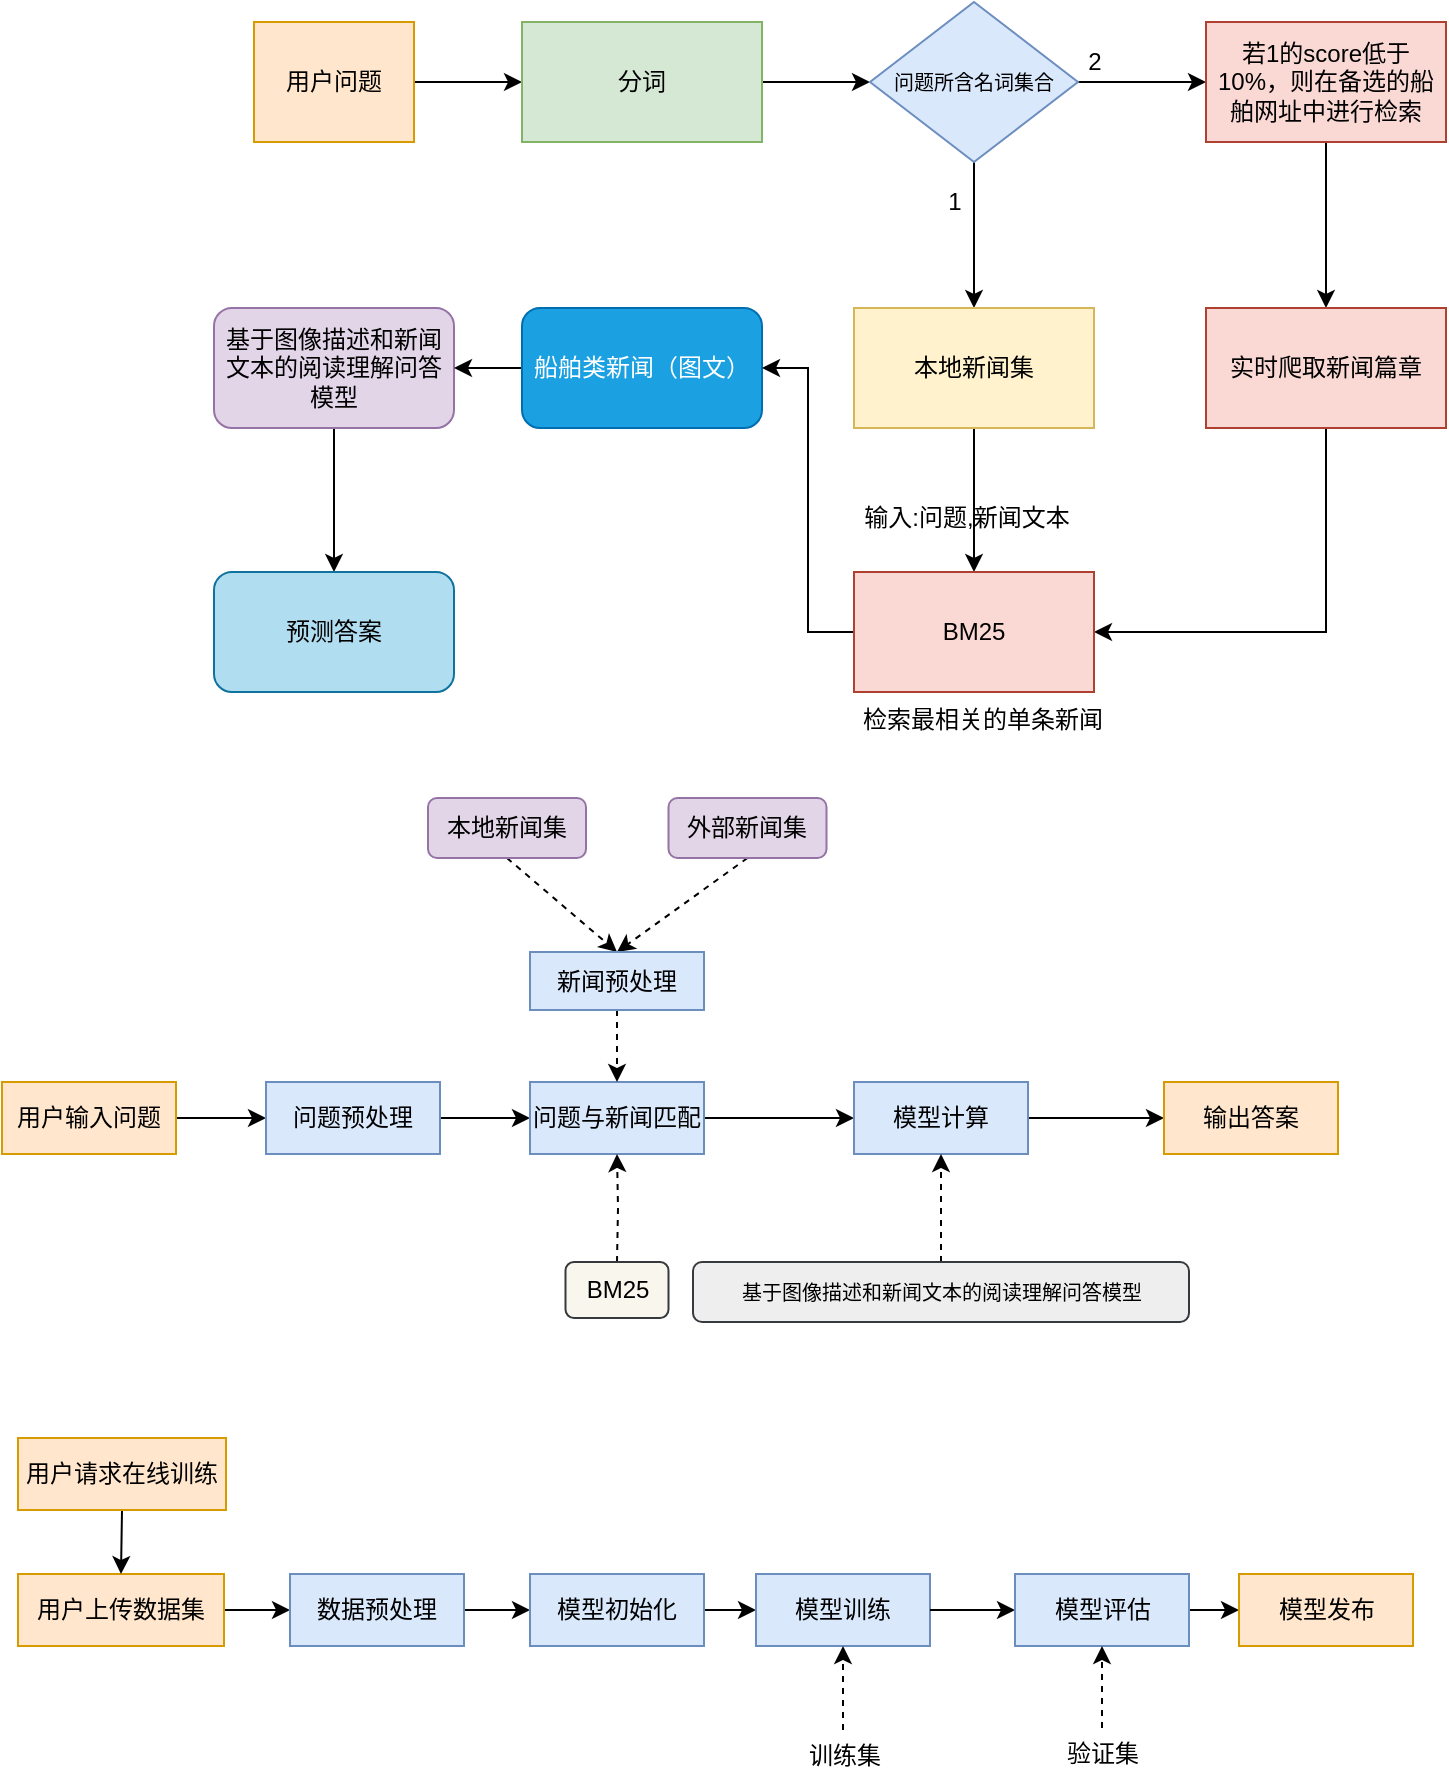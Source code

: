 <mxfile version="21.2.9" type="github">
  <diagram id="lcY6LWT-MC-6HkmapBUw" name="第 1 页">
    <mxGraphModel dx="1151" dy="482" grid="0" gridSize="10" guides="1" tooltips="1" connect="1" arrows="1" fold="1" page="1" pageScale="1" pageWidth="827" pageHeight="1169" math="0" shadow="0">
      <root>
        <mxCell id="0" />
        <mxCell id="1" parent="0" />
        <mxCell id="x8r1BLscaIDYqUlncxWa-2" style="edgeStyle=orthogonalEdgeStyle;rounded=0;orthogonalLoop=1;jettySize=auto;html=1;exitX=0.5;exitY=1;exitDx=0;exitDy=0;entryX=0.5;entryY=0;entryDx=0;entryDy=0;" parent="1" source="8Y2mwY2thFTVQrrob2Md-1" target="8Y2mwY2thFTVQrrob2Md-20" edge="1">
          <mxGeometry relative="1" as="geometry" />
        </mxCell>
        <mxCell id="8Y2mwY2thFTVQrrob2Md-1" value="基于图像描述和新闻文本的阅读理解问答模型" style="rounded=1;whiteSpace=wrap;html=1;fillColor=#e1d5e7;strokeColor=#9673a6;" parent="1" vertex="1">
          <mxGeometry x="140" y="253" width="120" height="60" as="geometry" />
        </mxCell>
        <mxCell id="8Y2mwY2thFTVQrrob2Md-4" value="" style="edgeStyle=orthogonalEdgeStyle;rounded=0;orthogonalLoop=1;jettySize=auto;html=1;" parent="1" source="8Y2mwY2thFTVQrrob2Md-2" target="8Y2mwY2thFTVQrrob2Md-3" edge="1">
          <mxGeometry relative="1" as="geometry" />
        </mxCell>
        <mxCell id="8Y2mwY2thFTVQrrob2Md-2" value="用户问题" style="rounded=0;whiteSpace=wrap;html=1;fillColor=#ffe6cc;strokeColor=#d79b00;" parent="1" vertex="1">
          <mxGeometry x="160" y="110" width="80" height="60" as="geometry" />
        </mxCell>
        <mxCell id="8Y2mwY2thFTVQrrob2Md-8" value="" style="edgeStyle=orthogonalEdgeStyle;rounded=0;orthogonalLoop=1;jettySize=auto;html=1;" parent="1" source="8Y2mwY2thFTVQrrob2Md-3" target="8Y2mwY2thFTVQrrob2Md-7" edge="1">
          <mxGeometry relative="1" as="geometry" />
        </mxCell>
        <mxCell id="8Y2mwY2thFTVQrrob2Md-3" value="分词" style="whiteSpace=wrap;html=1;rounded=0;fillColor=#d5e8d4;strokeColor=#82b366;" parent="1" vertex="1">
          <mxGeometry x="294" y="110" width="120" height="60" as="geometry" />
        </mxCell>
        <mxCell id="8Y2mwY2thFTVQrrob2Md-10" value="" style="edgeStyle=orthogonalEdgeStyle;rounded=0;orthogonalLoop=1;jettySize=auto;html=1;" parent="1" source="8Y2mwY2thFTVQrrob2Md-7" target="8Y2mwY2thFTVQrrob2Md-9" edge="1">
          <mxGeometry relative="1" as="geometry" />
        </mxCell>
        <mxCell id="8Y2mwY2thFTVQrrob2Md-12" value="" style="edgeStyle=orthogonalEdgeStyle;rounded=0;orthogonalLoop=1;jettySize=auto;html=1;" parent="1" source="8Y2mwY2thFTVQrrob2Md-7" target="8Y2mwY2thFTVQrrob2Md-11" edge="1">
          <mxGeometry relative="1" as="geometry" />
        </mxCell>
        <mxCell id="8Y2mwY2thFTVQrrob2Md-7" value="&lt;font style=&quot;font-size: 10px;&quot;&gt;问题所含名词集合&lt;/font&gt;" style="rhombus;whiteSpace=wrap;html=1;rounded=0;fillColor=#dae8fc;strokeColor=#6c8ebf;" parent="1" vertex="1">
          <mxGeometry x="468" y="100" width="104" height="80" as="geometry" />
        </mxCell>
        <mxCell id="8Y2mwY2thFTVQrrob2Md-24" value="" style="edgeStyle=orthogonalEdgeStyle;rounded=0;orthogonalLoop=1;jettySize=auto;html=1;fontSize=10;" parent="1" source="8Y2mwY2thFTVQrrob2Md-9" target="8Y2mwY2thFTVQrrob2Md-23" edge="1">
          <mxGeometry relative="1" as="geometry" />
        </mxCell>
        <mxCell id="8Y2mwY2thFTVQrrob2Md-9" value="若1的score低于10%，则在备选的船舶网址中进行检索" style="rounded=0;whiteSpace=wrap;html=1;fillColor=#fad9d5;strokeColor=#ae4132;" parent="1" vertex="1">
          <mxGeometry x="636" y="110" width="120" height="60" as="geometry" />
        </mxCell>
        <mxCell id="8Y2mwY2thFTVQrrob2Md-31" style="edgeStyle=orthogonalEdgeStyle;rounded=0;orthogonalLoop=1;jettySize=auto;html=1;exitX=0.5;exitY=1;exitDx=0;exitDy=0;fontSize=10;" parent="1" source="8Y2mwY2thFTVQrrob2Md-11" target="8Y2mwY2thFTVQrrob2Md-28" edge="1">
          <mxGeometry relative="1" as="geometry" />
        </mxCell>
        <mxCell id="8Y2mwY2thFTVQrrob2Md-11" value="本地新闻集" style="whiteSpace=wrap;html=1;rounded=0;fillColor=#fff2cc;strokeColor=#d6b656;" parent="1" vertex="1">
          <mxGeometry x="460" y="253" width="120" height="60" as="geometry" />
        </mxCell>
        <mxCell id="8Y2mwY2thFTVQrrob2Md-13" value="1" style="text;html=1;align=center;verticalAlign=middle;resizable=0;points=[];autosize=1;strokeColor=none;fillColor=none;" parent="1" vertex="1">
          <mxGeometry x="495" y="185" width="30" height="30" as="geometry" />
        </mxCell>
        <mxCell id="8Y2mwY2thFTVQrrob2Md-14" value="2" style="text;html=1;align=center;verticalAlign=middle;resizable=0;points=[];autosize=1;strokeColor=none;fillColor=none;" parent="1" vertex="1">
          <mxGeometry x="565" y="115" width="30" height="30" as="geometry" />
        </mxCell>
        <mxCell id="x8r1BLscaIDYqUlncxWa-1" style="edgeStyle=orthogonalEdgeStyle;rounded=0;orthogonalLoop=1;jettySize=auto;html=1;exitX=0;exitY=0.5;exitDx=0;exitDy=0;entryX=1;entryY=0.5;entryDx=0;entryDy=0;" parent="1" source="8Y2mwY2thFTVQrrob2Md-15" target="8Y2mwY2thFTVQrrob2Md-1" edge="1">
          <mxGeometry relative="1" as="geometry" />
        </mxCell>
        <mxCell id="8Y2mwY2thFTVQrrob2Md-15" value="船舶类新闻（图文）" style="rounded=1;whiteSpace=wrap;html=1;fillColor=#1ba1e2;fontColor=#ffffff;strokeColor=#006EAF;" parent="1" vertex="1">
          <mxGeometry x="294" y="253" width="120" height="60" as="geometry" />
        </mxCell>
        <mxCell id="8Y2mwY2thFTVQrrob2Md-19" value="输入:问题,新闻文本" style="text;html=1;align=center;verticalAlign=middle;resizable=0;points=[];autosize=1;strokeColor=none;fillColor=none;" parent="1" vertex="1">
          <mxGeometry x="455" y="345" width="121" height="26" as="geometry" />
        </mxCell>
        <mxCell id="8Y2mwY2thFTVQrrob2Md-20" value="预测答案" style="whiteSpace=wrap;html=1;rounded=1;fillColor=#b1ddf0;strokeColor=#10739e;" parent="1" vertex="1">
          <mxGeometry x="140" y="385" width="120" height="60" as="geometry" />
        </mxCell>
        <mxCell id="8Y2mwY2thFTVQrrob2Md-32" style="edgeStyle=orthogonalEdgeStyle;rounded=0;orthogonalLoop=1;jettySize=auto;html=1;exitX=0.5;exitY=1;exitDx=0;exitDy=0;entryX=1;entryY=0.5;entryDx=0;entryDy=0;fontSize=10;" parent="1" source="8Y2mwY2thFTVQrrob2Md-23" target="8Y2mwY2thFTVQrrob2Md-28" edge="1">
          <mxGeometry relative="1" as="geometry" />
        </mxCell>
        <mxCell id="8Y2mwY2thFTVQrrob2Md-23" value="实时爬取新闻篇章" style="whiteSpace=wrap;html=1;fillColor=#fad9d5;strokeColor=#ae4132;rounded=0;" parent="1" vertex="1">
          <mxGeometry x="636" y="253" width="120" height="60" as="geometry" />
        </mxCell>
        <mxCell id="8Y2mwY2thFTVQrrob2Md-33" style="edgeStyle=orthogonalEdgeStyle;rounded=0;orthogonalLoop=1;jettySize=auto;html=1;exitX=0;exitY=0.5;exitDx=0;exitDy=0;entryX=1;entryY=0.5;entryDx=0;entryDy=0;fontSize=10;" parent="1" source="8Y2mwY2thFTVQrrob2Md-28" target="8Y2mwY2thFTVQrrob2Md-15" edge="1">
          <mxGeometry relative="1" as="geometry" />
        </mxCell>
        <mxCell id="8Y2mwY2thFTVQrrob2Md-28" value="BM25" style="whiteSpace=wrap;html=1;fillColor=#fad9d5;strokeColor=#ae4132;rounded=0;" parent="1" vertex="1">
          <mxGeometry x="460" y="385" width="120" height="60" as="geometry" />
        </mxCell>
        <mxCell id="8Y2mwY2thFTVQrrob2Md-34" value="&lt;span style=&quot;font-size: 12px;&quot;&gt;检索最相关的单条新闻&lt;/span&gt;" style="text;html=1;align=center;verticalAlign=middle;resizable=0;points=[];autosize=1;strokeColor=none;fillColor=none;fontSize=10;" parent="1" vertex="1">
          <mxGeometry x="455" y="446" width="138" height="26" as="geometry" />
        </mxCell>
        <mxCell id="o1zn6DV98fy7O84gE_ND-15" style="edgeStyle=orthogonalEdgeStyle;rounded=0;orthogonalLoop=1;jettySize=auto;html=1;exitX=1;exitY=0.5;exitDx=0;exitDy=0;entryX=0;entryY=0.5;entryDx=0;entryDy=0;" parent="1" source="o1zn6DV98fy7O84gE_ND-1" target="o1zn6DV98fy7O84gE_ND-2" edge="1">
          <mxGeometry relative="1" as="geometry" />
        </mxCell>
        <mxCell id="o1zn6DV98fy7O84gE_ND-1" value="用户输入问题" style="rounded=0;whiteSpace=wrap;html=1;fillColor=#ffe6cc;strokeColor=#d79b00;" parent="1" vertex="1">
          <mxGeometry x="34" y="640" width="87" height="36" as="geometry" />
        </mxCell>
        <mxCell id="o1zn6DV98fy7O84gE_ND-16" style="edgeStyle=orthogonalEdgeStyle;rounded=0;orthogonalLoop=1;jettySize=auto;html=1;exitX=1;exitY=0.5;exitDx=0;exitDy=0;entryX=0;entryY=0.5;entryDx=0;entryDy=0;" parent="1" source="o1zn6DV98fy7O84gE_ND-2" target="o1zn6DV98fy7O84gE_ND-3" edge="1">
          <mxGeometry relative="1" as="geometry" />
        </mxCell>
        <mxCell id="o1zn6DV98fy7O84gE_ND-2" value="问题预处理" style="rounded=0;whiteSpace=wrap;html=1;fillColor=#dae8fc;strokeColor=#6c8ebf;" parent="1" vertex="1">
          <mxGeometry x="166" y="640" width="87" height="36" as="geometry" />
        </mxCell>
        <mxCell id="o1zn6DV98fy7O84gE_ND-26" style="edgeStyle=orthogonalEdgeStyle;rounded=0;orthogonalLoop=1;jettySize=auto;html=1;exitX=1;exitY=0.5;exitDx=0;exitDy=0;entryX=0;entryY=0.5;entryDx=0;entryDy=0;" parent="1" source="o1zn6DV98fy7O84gE_ND-3" target="o1zn6DV98fy7O84gE_ND-10" edge="1">
          <mxGeometry relative="1" as="geometry" />
        </mxCell>
        <mxCell id="o1zn6DV98fy7O84gE_ND-3" value="问题与新闻匹配" style="rounded=0;whiteSpace=wrap;html=1;fillColor=#dae8fc;strokeColor=#6c8ebf;" parent="1" vertex="1">
          <mxGeometry x="298" y="640" width="87" height="36" as="geometry" />
        </mxCell>
        <mxCell id="o1zn6DV98fy7O84gE_ND-6" style="rounded=0;orthogonalLoop=1;jettySize=auto;html=1;exitX=0.5;exitY=1;exitDx=0;exitDy=0;entryX=0.5;entryY=0;entryDx=0;entryDy=0;dashed=1;" parent="1" source="o1zn6DV98fy7O84gE_ND-4" target="o1zn6DV98fy7O84gE_ND-21" edge="1">
          <mxGeometry relative="1" as="geometry" />
        </mxCell>
        <mxCell id="o1zn6DV98fy7O84gE_ND-4" value="本地新闻集" style="rounded=1;whiteSpace=wrap;html=1;fillColor=#e1d5e7;strokeColor=#9673a6;" parent="1" vertex="1">
          <mxGeometry x="247" y="498" width="79" height="30" as="geometry" />
        </mxCell>
        <mxCell id="o1zn6DV98fy7O84gE_ND-7" style="rounded=0;orthogonalLoop=1;jettySize=auto;html=1;exitX=0.5;exitY=1;exitDx=0;exitDy=0;entryX=0.5;entryY=0;entryDx=0;entryDy=0;dashed=1;" parent="1" source="o1zn6DV98fy7O84gE_ND-5" target="o1zn6DV98fy7O84gE_ND-21" edge="1">
          <mxGeometry relative="1" as="geometry" />
        </mxCell>
        <mxCell id="o1zn6DV98fy7O84gE_ND-5" value="外部新闻集" style="rounded=1;whiteSpace=wrap;html=1;fillColor=#e1d5e7;strokeColor=#9673a6;" parent="1" vertex="1">
          <mxGeometry x="367.25" y="498" width="79" height="30" as="geometry" />
        </mxCell>
        <mxCell id="o1zn6DV98fy7O84gE_ND-9" style="edgeStyle=orthogonalEdgeStyle;rounded=0;orthogonalLoop=1;jettySize=auto;html=1;entryX=0.5;entryY=1;entryDx=0;entryDy=0;dashed=1;" parent="1" target="o1zn6DV98fy7O84gE_ND-3" edge="1">
          <mxGeometry relative="1" as="geometry">
            <mxPoint x="341.5" y="730" as="sourcePoint" />
          </mxGeometry>
        </mxCell>
        <mxCell id="o1zn6DV98fy7O84gE_ND-18" style="edgeStyle=orthogonalEdgeStyle;rounded=0;orthogonalLoop=1;jettySize=auto;html=1;exitX=1;exitY=0.5;exitDx=0;exitDy=0;entryX=0;entryY=0.5;entryDx=0;entryDy=0;" parent="1" source="o1zn6DV98fy7O84gE_ND-10" target="o1zn6DV98fy7O84gE_ND-11" edge="1">
          <mxGeometry relative="1" as="geometry" />
        </mxCell>
        <mxCell id="o1zn6DV98fy7O84gE_ND-10" value="模型计算" style="rounded=0;whiteSpace=wrap;html=1;fillColor=#dae8fc;strokeColor=#6c8ebf;" parent="1" vertex="1">
          <mxGeometry x="460" y="640" width="87" height="36" as="geometry" />
        </mxCell>
        <mxCell id="o1zn6DV98fy7O84gE_ND-11" value="输出答案" style="rounded=0;whiteSpace=wrap;html=1;fillColor=#ffe6cc;strokeColor=#d79b00;" parent="1" vertex="1">
          <mxGeometry x="615" y="640" width="87" height="36" as="geometry" />
        </mxCell>
        <mxCell id="o1zn6DV98fy7O84gE_ND-14" style="edgeStyle=orthogonalEdgeStyle;rounded=0;orthogonalLoop=1;jettySize=auto;html=1;exitX=0.5;exitY=0;exitDx=0;exitDy=0;entryX=0.5;entryY=1;entryDx=0;entryDy=0;dashed=1;" parent="1" source="o1zn6DV98fy7O84gE_ND-13" target="o1zn6DV98fy7O84gE_ND-10" edge="1">
          <mxGeometry relative="1" as="geometry" />
        </mxCell>
        <mxCell id="o1zn6DV98fy7O84gE_ND-13" value="&lt;font style=&quot;font-size: 10px;&quot;&gt;基于图像描述和新闻文本的阅读理解问答模型&lt;/font&gt;" style="rounded=1;whiteSpace=wrap;html=1;fillColor=#eeeeee;strokeColor=#36393d;" parent="1" vertex="1">
          <mxGeometry x="379.5" y="730" width="248" height="30" as="geometry" />
        </mxCell>
        <mxCell id="o1zn6DV98fy7O84gE_ND-27" style="edgeStyle=orthogonalEdgeStyle;rounded=0;orthogonalLoop=1;jettySize=auto;html=1;exitX=0.5;exitY=1;exitDx=0;exitDy=0;entryX=0.5;entryY=0;entryDx=0;entryDy=0;dashed=1;" parent="1" source="o1zn6DV98fy7O84gE_ND-21" target="o1zn6DV98fy7O84gE_ND-3" edge="1">
          <mxGeometry relative="1" as="geometry" />
        </mxCell>
        <mxCell id="o1zn6DV98fy7O84gE_ND-21" value="新闻预处理" style="rounded=0;whiteSpace=wrap;html=1;fillColor=#dae8fc;strokeColor=#6c8ebf;" parent="1" vertex="1">
          <mxGeometry x="298" y="575" width="87" height="29" as="geometry" />
        </mxCell>
        <mxCell id="o1zn6DV98fy7O84gE_ND-24" value="BM25" style="rounded=1;whiteSpace=wrap;html=1;fillColor=#f9f7ed;strokeColor=#36393d;" parent="1" vertex="1">
          <mxGeometry x="315.75" y="730" width="51.5" height="28" as="geometry" />
        </mxCell>
        <mxCell id="s-hxuPCSZwCrqEHvBFUo-1" style="edgeStyle=orthogonalEdgeStyle;rounded=0;orthogonalLoop=1;jettySize=auto;html=1;exitX=1;exitY=0.5;exitDx=0;exitDy=0;entryX=0;entryY=0.5;entryDx=0;entryDy=0;" edge="1" parent="1" source="s-hxuPCSZwCrqEHvBFUo-2" target="s-hxuPCSZwCrqEHvBFUo-4">
          <mxGeometry relative="1" as="geometry" />
        </mxCell>
        <mxCell id="s-hxuPCSZwCrqEHvBFUo-2" value="用户上传数据集" style="rounded=0;whiteSpace=wrap;html=1;fillColor=#ffe6cc;strokeColor=#d79b00;" vertex="1" parent="1">
          <mxGeometry x="42" y="886" width="103" height="36" as="geometry" />
        </mxCell>
        <mxCell id="s-hxuPCSZwCrqEHvBFUo-29" style="edgeStyle=orthogonalEdgeStyle;rounded=0;orthogonalLoop=1;jettySize=auto;html=1;exitX=1;exitY=0.5;exitDx=0;exitDy=0;entryX=0;entryY=0.5;entryDx=0;entryDy=0;" edge="1" parent="1" source="s-hxuPCSZwCrqEHvBFUo-4" target="s-hxuPCSZwCrqEHvBFUo-6">
          <mxGeometry relative="1" as="geometry" />
        </mxCell>
        <mxCell id="s-hxuPCSZwCrqEHvBFUo-4" value="数据预处理" style="rounded=0;whiteSpace=wrap;html=1;fillColor=#dae8fc;strokeColor=#6c8ebf;" vertex="1" parent="1">
          <mxGeometry x="178" y="886" width="87" height="36" as="geometry" />
        </mxCell>
        <mxCell id="s-hxuPCSZwCrqEHvBFUo-5" style="edgeStyle=orthogonalEdgeStyle;rounded=0;orthogonalLoop=1;jettySize=auto;html=1;exitX=1;exitY=0.5;exitDx=0;exitDy=0;entryX=0;entryY=0.5;entryDx=0;entryDy=0;" edge="1" parent="1" source="s-hxuPCSZwCrqEHvBFUo-6" target="s-hxuPCSZwCrqEHvBFUo-9">
          <mxGeometry relative="1" as="geometry" />
        </mxCell>
        <mxCell id="s-hxuPCSZwCrqEHvBFUo-6" value="模型初始化" style="rounded=0;whiteSpace=wrap;html=1;fillColor=#dae8fc;strokeColor=#6c8ebf;" vertex="1" parent="1">
          <mxGeometry x="298" y="886" width="87" height="36" as="geometry" />
        </mxCell>
        <mxCell id="s-hxuPCSZwCrqEHvBFUo-8" style="edgeStyle=orthogonalEdgeStyle;rounded=0;orthogonalLoop=1;jettySize=auto;html=1;exitX=1;exitY=0.5;exitDx=0;exitDy=0;entryX=0;entryY=0.5;entryDx=0;entryDy=0;" edge="1" parent="1" source="s-hxuPCSZwCrqEHvBFUo-15">
          <mxGeometry relative="1" as="geometry">
            <mxPoint x="610" y="904" as="targetPoint" />
          </mxGeometry>
        </mxCell>
        <mxCell id="s-hxuPCSZwCrqEHvBFUo-9" value="模型训练" style="rounded=0;whiteSpace=wrap;html=1;fillColor=#dae8fc;strokeColor=#6c8ebf;" vertex="1" parent="1">
          <mxGeometry x="411" y="886" width="87" height="36" as="geometry" />
        </mxCell>
        <mxCell id="s-hxuPCSZwCrqEHvBFUo-16" value="" style="edgeStyle=orthogonalEdgeStyle;rounded=0;orthogonalLoop=1;jettySize=auto;html=1;exitX=1;exitY=0.5;exitDx=0;exitDy=0;entryX=0;entryY=0.5;entryDx=0;entryDy=0;" edge="1" parent="1" source="s-hxuPCSZwCrqEHvBFUo-9" target="s-hxuPCSZwCrqEHvBFUo-15">
          <mxGeometry relative="1" as="geometry">
            <mxPoint x="498" y="904" as="sourcePoint" />
            <mxPoint x="610" y="904" as="targetPoint" />
          </mxGeometry>
        </mxCell>
        <mxCell id="s-hxuPCSZwCrqEHvBFUo-22" style="edgeStyle=orthogonalEdgeStyle;rounded=0;orthogonalLoop=1;jettySize=auto;html=1;exitX=1;exitY=0.5;exitDx=0;exitDy=0;entryX=0;entryY=0.5;entryDx=0;entryDy=0;" edge="1" parent="1" source="s-hxuPCSZwCrqEHvBFUo-15" target="s-hxuPCSZwCrqEHvBFUo-21">
          <mxGeometry relative="1" as="geometry" />
        </mxCell>
        <mxCell id="s-hxuPCSZwCrqEHvBFUo-15" value="模型评估" style="rounded=0;whiteSpace=wrap;html=1;fillColor=#dae8fc;strokeColor=#6c8ebf;" vertex="1" parent="1">
          <mxGeometry x="540.5" y="886" width="87" height="36" as="geometry" />
        </mxCell>
        <mxCell id="s-hxuPCSZwCrqEHvBFUo-18" style="edgeStyle=orthogonalEdgeStyle;rounded=0;orthogonalLoop=1;jettySize=auto;html=1;entryX=0.5;entryY=1;entryDx=0;entryDy=0;dashed=1;" edge="1" parent="1" source="s-hxuPCSZwCrqEHvBFUo-17" target="s-hxuPCSZwCrqEHvBFUo-9">
          <mxGeometry relative="1" as="geometry" />
        </mxCell>
        <mxCell id="s-hxuPCSZwCrqEHvBFUo-17" value="训练集" style="text;html=1;align=center;verticalAlign=middle;resizable=0;points=[];autosize=1;strokeColor=none;fillColor=none;" vertex="1" parent="1">
          <mxGeometry x="427.5" y="964" width="54" height="26" as="geometry" />
        </mxCell>
        <mxCell id="s-hxuPCSZwCrqEHvBFUo-20" style="edgeStyle=orthogonalEdgeStyle;rounded=0;orthogonalLoop=1;jettySize=auto;html=1;entryX=0.5;entryY=1;entryDx=0;entryDy=0;dashed=1;" edge="1" parent="1" source="s-hxuPCSZwCrqEHvBFUo-19" target="s-hxuPCSZwCrqEHvBFUo-15">
          <mxGeometry relative="1" as="geometry" />
        </mxCell>
        <mxCell id="s-hxuPCSZwCrqEHvBFUo-19" value="验证集" style="text;html=1;align=center;verticalAlign=middle;resizable=0;points=[];autosize=1;strokeColor=none;fillColor=none;" vertex="1" parent="1">
          <mxGeometry x="557" y="963" width="54" height="26" as="geometry" />
        </mxCell>
        <mxCell id="s-hxuPCSZwCrqEHvBFUo-21" value="模型发布" style="rounded=0;whiteSpace=wrap;html=1;fillColor=#ffe6cc;strokeColor=#d79b00;" vertex="1" parent="1">
          <mxGeometry x="652.5" y="886" width="87" height="36" as="geometry" />
        </mxCell>
        <mxCell id="s-hxuPCSZwCrqEHvBFUo-26" style="edgeStyle=orthogonalEdgeStyle;rounded=0;orthogonalLoop=1;jettySize=auto;html=1;exitX=0.5;exitY=1;exitDx=0;exitDy=0;entryX=0.5;entryY=0;entryDx=0;entryDy=0;" edge="1" parent="1" source="s-hxuPCSZwCrqEHvBFUo-23" target="s-hxuPCSZwCrqEHvBFUo-2">
          <mxGeometry relative="1" as="geometry" />
        </mxCell>
        <mxCell id="s-hxuPCSZwCrqEHvBFUo-23" value="用户请求在线训练" style="rounded=0;whiteSpace=wrap;html=1;fillColor=#ffe6cc;strokeColor=#d79b00;" vertex="1" parent="1">
          <mxGeometry x="42" y="818" width="104" height="36" as="geometry" />
        </mxCell>
      </root>
    </mxGraphModel>
  </diagram>
</mxfile>
